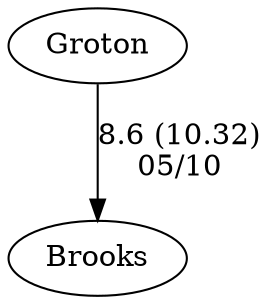 digraph girls5foursGroton {Groton [URL="girls5foursGrotonGroton.html"];Brooks [URL="girls5foursGrotonBrooks.html"];Groton -> Brooks[label="8.6 (10.32)
05/10", weight="92", tooltip="NEIRA Boys & Girls Fours,Groton JV vs. Brooks JV			
Distance: 1250 Meters Conditions: Very little wind or chop. Moderate current. Comments: Also racing were the Boys and Girls 7th boats:
Boys 7:
Brooks: 4:53
Groton: 5:19
Girls 7:
Brooks: 5.06
Groton: 5:40
None", URL="http://www.row2k.com/results/resultspage.cfm?UID=C056DFD0326A8B1A82CE215F897C0056&cat=5", random="random"]}